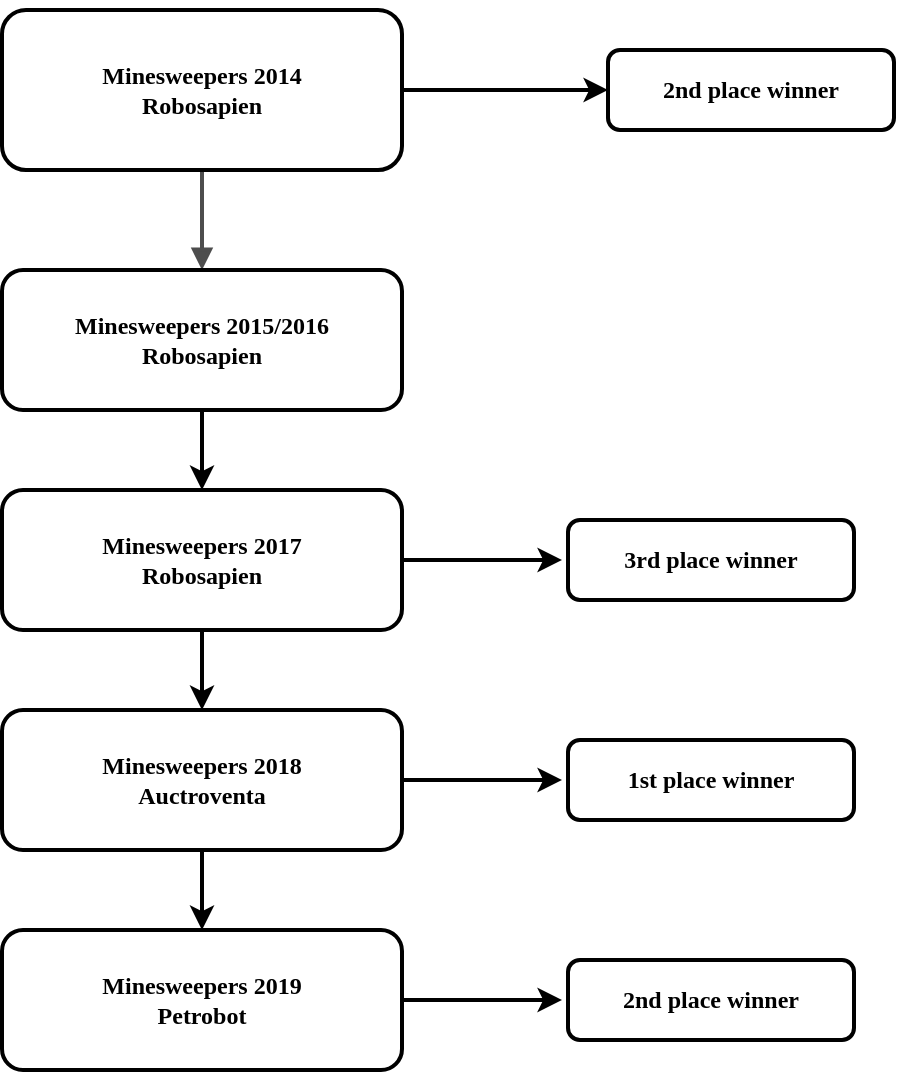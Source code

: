 <mxfile version="11.1.4" type="github"><diagram name="Page-1" id="19d8dcba-68ad-dc05-1034-9cf7b2a963f6"><mxGraphModel dx="946" dy="494" grid="1" gridSize="10" guides="1" tooltips="1" connect="1" arrows="1" fold="1" page="1" pageScale="1" pageWidth="1100" pageHeight="850" background="#ffffff" math="0" shadow="0"><root><mxCell id="0"/><mxCell id="1" parent="0"/><mxCell id="218ae93e1282097f-42" value="" style="edgeStyle=orthogonalEdgeStyle;rounded=1;html=1;labelBackgroundColor=none;endArrow=block;endFill=1;strokeColor=#4D4D4D;strokeWidth=2;fontFamily=Verdana;fontSize=12;fontStyle=1" parent="1" source="6257edae8c83ed4a-1" edge="1"><mxGeometry relative="1" as="geometry"><mxPoint x="987" y="270" as="targetPoint"/></mxGeometry></mxCell><mxCell id="n-XxyZS7UnUPkaNh1G1k-9" value="" style="edgeStyle=orthogonalEdgeStyle;rounded=0;orthogonalLoop=1;jettySize=auto;html=1;strokeWidth=2;" edge="1" parent="1" source="6257edae8c83ed4a-12" target="n-XxyZS7UnUPkaNh1G1k-4"><mxGeometry relative="1" as="geometry"/></mxCell><mxCell id="6257edae8c83ed4a-12" value="Minesweepers 2015/2016&lt;br&gt;Robosapien" style="whiteSpace=wrap;html=1;rounded=1;shadow=0;comic=0;strokeWidth=2;fillColor=#ffffff;fontFamily=Verdana;align=center;fontSize=12;fontStyle=1" parent="1" vertex="1"><mxGeometry x="887" y="270" width="200" height="70" as="geometry"/></mxCell><mxCell id="n-XxyZS7UnUPkaNh1G1k-38" value="" style="edgeStyle=orthogonalEdgeStyle;rounded=0;orthogonalLoop=1;jettySize=auto;html=1;strokeWidth=2;" edge="1" parent="1" source="6257edae8c83ed4a-1" target="n-XxyZS7UnUPkaNh1G1k-22"><mxGeometry relative="1" as="geometry"/></mxCell><mxCell id="6257edae8c83ed4a-1" value="Minesweepers 2014&lt;br&gt;Robosapien" style="whiteSpace=wrap;html=1;rounded=1;shadow=0;comic=0;strokeWidth=2;fillColor=#ffffff;fontFamily=Verdana;align=center;fontSize=12;fontStyle=1" parent="1" vertex="1"><mxGeometry x="887" y="140" width="200" height="80" as="geometry"/></mxCell><mxCell id="n-XxyZS7UnUPkaNh1G1k-22" value="2nd place winner" style="whiteSpace=wrap;html=1;rounded=1;shadow=0;comic=0;strokeWidth=2;fillColor=#ffffff;fontFamily=Verdana;align=center;fontSize=12;fontStyle=1" vertex="1" parent="1"><mxGeometry x="1190" y="160" width="143" height="40" as="geometry"/></mxCell><mxCell id="n-XxyZS7UnUPkaNh1G1k-11" value="" style="edgeStyle=orthogonalEdgeStyle;rounded=0;orthogonalLoop=1;jettySize=auto;html=1;strokeWidth=2;" edge="1" parent="1" source="n-XxyZS7UnUPkaNh1G1k-4" target="n-XxyZS7UnUPkaNh1G1k-6"><mxGeometry relative="1" as="geometry"/></mxCell><mxCell id="n-XxyZS7UnUPkaNh1G1k-27" value="" style="edgeStyle=orthogonalEdgeStyle;rounded=0;orthogonalLoop=1;jettySize=auto;html=1;strokeWidth=2;" edge="1" parent="1" source="n-XxyZS7UnUPkaNh1G1k-4"><mxGeometry relative="1" as="geometry"><mxPoint x="1167" y="415" as="targetPoint"/></mxGeometry></mxCell><mxCell id="n-XxyZS7UnUPkaNh1G1k-4" value="Minesweepers 2017&lt;br&gt;Robosapien" style="whiteSpace=wrap;html=1;rounded=1;shadow=0;comic=0;strokeWidth=2;fillColor=#ffffff;fontFamily=Verdana;align=center;fontSize=12;fontStyle=1" vertex="1" parent="1"><mxGeometry x="887" y="380" width="200" height="70" as="geometry"/></mxCell><mxCell id="n-XxyZS7UnUPkaNh1G1k-12" value="" style="edgeStyle=orthogonalEdgeStyle;rounded=0;orthogonalLoop=1;jettySize=auto;html=1;strokeWidth=2;" edge="1" parent="1" source="n-XxyZS7UnUPkaNh1G1k-6" target="n-XxyZS7UnUPkaNh1G1k-7"><mxGeometry relative="1" as="geometry"/></mxCell><mxCell id="n-XxyZS7UnUPkaNh1G1k-29" value="" style="edgeStyle=orthogonalEdgeStyle;rounded=0;orthogonalLoop=1;jettySize=auto;html=1;strokeWidth=2;" edge="1" parent="1" source="n-XxyZS7UnUPkaNh1G1k-6"><mxGeometry relative="1" as="geometry"><mxPoint x="1167" y="525" as="targetPoint"/></mxGeometry></mxCell><mxCell id="n-XxyZS7UnUPkaNh1G1k-6" value="Minesweepers 2018&lt;br&gt;Auctroventa" style="whiteSpace=wrap;html=1;rounded=1;shadow=0;comic=0;strokeWidth=2;fillColor=#ffffff;fontFamily=Verdana;align=center;fontSize=12;fontStyle=1" vertex="1" parent="1"><mxGeometry x="887" y="490" width="200" height="70" as="geometry"/></mxCell><mxCell id="n-XxyZS7UnUPkaNh1G1k-31" value="" style="edgeStyle=orthogonalEdgeStyle;rounded=0;orthogonalLoop=1;jettySize=auto;html=1;strokeWidth=2;" edge="1" parent="1" source="n-XxyZS7UnUPkaNh1G1k-7"><mxGeometry relative="1" as="geometry"><mxPoint x="1167" y="635" as="targetPoint"/></mxGeometry></mxCell><mxCell id="n-XxyZS7UnUPkaNh1G1k-7" value="Minesweepers 2019&lt;br&gt;Petrobot" style="whiteSpace=wrap;html=1;rounded=1;shadow=0;comic=0;strokeWidth=2;fillColor=#ffffff;fontFamily=Verdana;align=center;fontSize=12;fontStyle=1" vertex="1" parent="1"><mxGeometry x="887" y="600" width="200" height="70" as="geometry"/></mxCell><mxCell id="n-XxyZS7UnUPkaNh1G1k-37" value="" style="shape=image;html=1;verticalAlign=top;verticalLabelPosition=bottom;labelBackgroundColor=#ffffff;imageAspect=0;aspect=fixed;image=https://cdn3.iconfinder.com/data/icons/education-vol-1-34/512/10_Cup_prize-128.png" vertex="1" parent="1"><mxGeometry x="1100" y="135" width="45" height="45" as="geometry"/></mxCell><mxCell id="n-XxyZS7UnUPkaNh1G1k-39" value="" style="shape=image;html=1;verticalAlign=top;verticalLabelPosition=bottom;labelBackgroundColor=#ffffff;imageAspect=0;aspect=fixed;image=https://cdn3.iconfinder.com/data/icons/education-vol-1-34/512/10_Cup_prize-128.png" vertex="1" parent="1"><mxGeometry x="1097" y="370" width="45" height="45" as="geometry"/></mxCell><mxCell id="n-XxyZS7UnUPkaNh1G1k-40" value="" style="shape=image;html=1;verticalAlign=top;verticalLabelPosition=bottom;labelBackgroundColor=#ffffff;imageAspect=0;aspect=fixed;image=https://cdn3.iconfinder.com/data/icons/education-vol-1-34/512/10_Cup_prize-128.png" vertex="1" parent="1"><mxGeometry x="1097" y="480" width="45" height="45" as="geometry"/></mxCell><mxCell id="n-XxyZS7UnUPkaNh1G1k-41" value="" style="shape=image;html=1;verticalAlign=top;verticalLabelPosition=bottom;labelBackgroundColor=#ffffff;imageAspect=0;aspect=fixed;image=https://cdn3.iconfinder.com/data/icons/education-vol-1-34/512/10_Cup_prize-128.png" vertex="1" parent="1"><mxGeometry x="1097" y="590" width="45" height="45" as="geometry"/></mxCell><mxCell id="n-XxyZS7UnUPkaNh1G1k-44" value="3rd place winner" style="whiteSpace=wrap;html=1;rounded=1;shadow=0;comic=0;strokeWidth=2;fillColor=#ffffff;fontFamily=Verdana;align=center;fontSize=12;fontStyle=1" vertex="1" parent="1"><mxGeometry x="1170" y="395" width="143" height="40" as="geometry"/></mxCell><mxCell id="n-XxyZS7UnUPkaNh1G1k-45" value="1st place winner" style="whiteSpace=wrap;html=1;rounded=1;shadow=0;comic=0;strokeWidth=2;fillColor=#ffffff;fontFamily=Verdana;align=center;fontSize=12;fontStyle=1" vertex="1" parent="1"><mxGeometry x="1170" y="505" width="143" height="40" as="geometry"/></mxCell><mxCell id="n-XxyZS7UnUPkaNh1G1k-46" value="2nd place winner" style="whiteSpace=wrap;html=1;rounded=1;shadow=0;comic=0;strokeWidth=2;fillColor=#ffffff;fontFamily=Verdana;align=center;fontSize=12;fontStyle=1" vertex="1" parent="1"><mxGeometry x="1170" y="615" width="143" height="40" as="geometry"/></mxCell></root></mxGraphModel></diagram></mxfile>